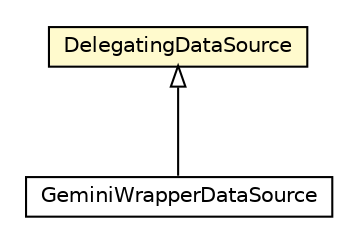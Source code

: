 #!/usr/local/bin/dot
#
# Class diagram 
# Generated by UMLGraph version R5_6_6-8-g8d7759 (http://www.umlgraph.org/)
#

digraph G {
	edge [fontname="Helvetica",fontsize=10,labelfontname="Helvetica",labelfontsize=10];
	node [fontname="Helvetica",fontsize=10,shape=plaintext];
	nodesep=0.25;
	ranksep=0.5;
	// org.dayatang.dsmonitor.GeminiWrapperDataSource
	c71 [label=<<table title="org.dayatang.dsmonitor.GeminiWrapperDataSource" border="0" cellborder="1" cellspacing="0" cellpadding="2" port="p" href="./GeminiWrapperDataSource.html">
		<tr><td><table border="0" cellspacing="0" cellpadding="1">
<tr><td align="center" balign="center"> GeminiWrapperDataSource </td></tr>
		</table></td></tr>
		</table>>, URL="./GeminiWrapperDataSource.html", fontname="Helvetica", fontcolor="black", fontsize=10.0];
	// org.dayatang.dsmonitor.DelegatingDataSource
	c73 [label=<<table title="org.dayatang.dsmonitor.DelegatingDataSource" border="0" cellborder="1" cellspacing="0" cellpadding="2" port="p" bgcolor="lemonChiffon" href="./DelegatingDataSource.html">
		<tr><td><table border="0" cellspacing="0" cellpadding="1">
<tr><td align="center" balign="center"> DelegatingDataSource </td></tr>
		</table></td></tr>
		</table>>, URL="./DelegatingDataSource.html", fontname="Helvetica", fontcolor="black", fontsize=10.0];
	//org.dayatang.dsmonitor.GeminiWrapperDataSource extends org.dayatang.dsmonitor.DelegatingDataSource
	c73:p -> c71:p [dir=back,arrowtail=empty];
}

